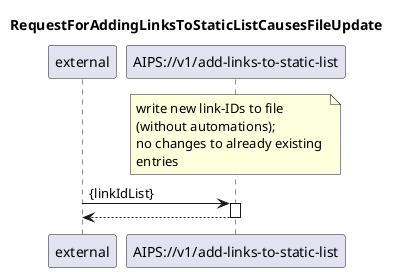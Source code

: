@startuml 100_addLinksToStaticList
skinparam responseMessageBelowArrow true

title
RequestForAddingLinksToStaticListCausesFileUpdate
end title

participant "external" as requestor
participant "AIPS://v1/add-links-to-static-list" as addLinks

note over addLinks
  write new link-IDs to file 
  (without automations);
  no changes to already existing 
  entries
end note
requestor -> addLinks: {linkIdList}
activate addLinks
addLinks --> requestor

deactivate addLinks

@enduml